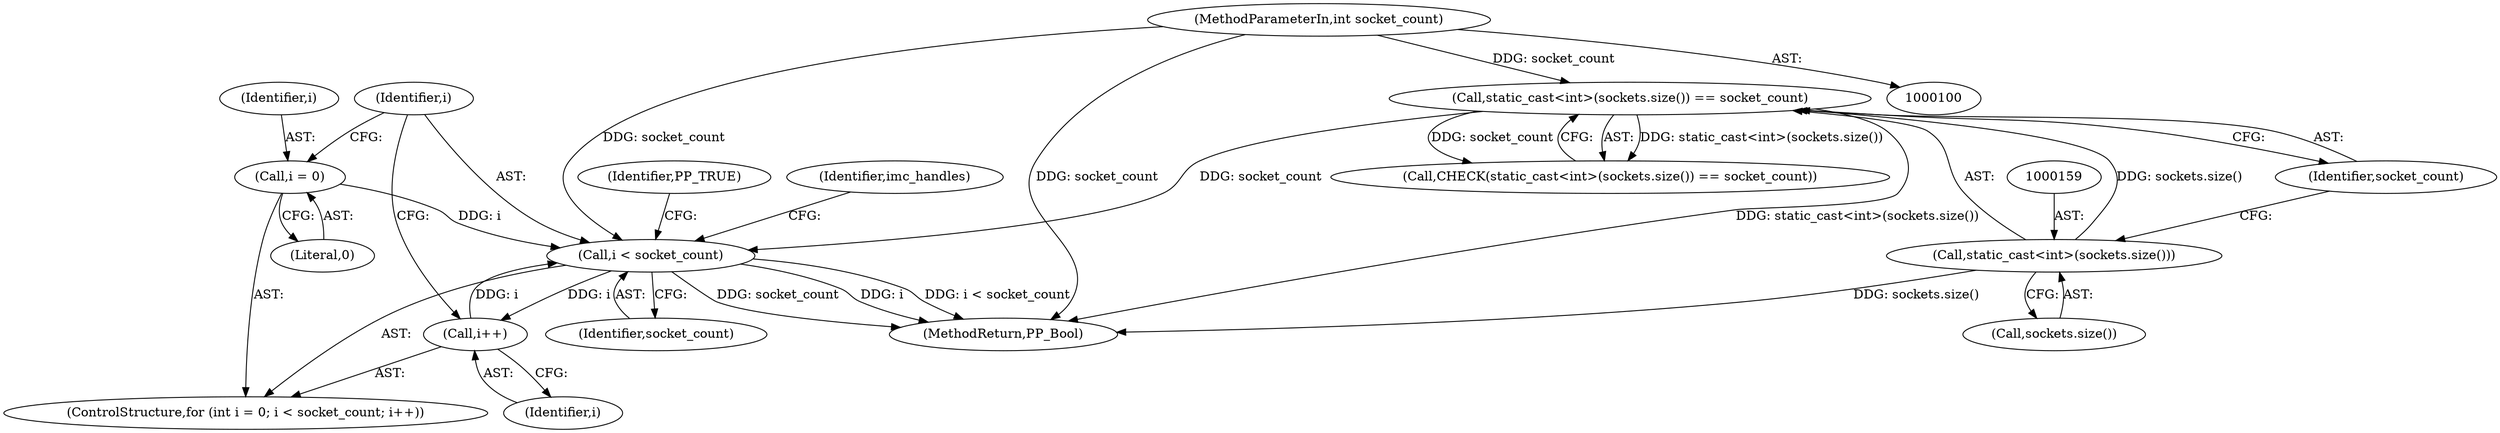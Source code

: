 digraph "0_Chrome_3b0d77670a0613f409110817455d2137576b485a_11@API" {
"1000167" [label="(Call,i < socket_count)"];
"1000170" [label="(Call,i++)"];
"1000167" [label="(Call,i < socket_count)"];
"1000164" [label="(Call,i = 0)"];
"1000157" [label="(Call,static_cast<int>(sockets.size()) == socket_count)"];
"1000158" [label="(Call,static_cast<int>(sockets.size()))"];
"1000103" [label="(MethodParameterIn,int socket_count)"];
"1000161" [label="(Identifier,socket_count)"];
"1000166" [label="(Literal,0)"];
"1000182" [label="(Identifier,PP_TRUE)"];
"1000170" [label="(Call,i++)"];
"1000164" [label="(Call,i = 0)"];
"1000103" [label="(MethodParameterIn,int socket_count)"];
"1000156" [label="(Call,CHECK(static_cast<int>(sockets.size()) == socket_count))"];
"1000158" [label="(Call,static_cast<int>(sockets.size()))"];
"1000160" [label="(Call,sockets.size())"];
"1000162" [label="(ControlStructure,for (int i = 0; i < socket_count; i++))"];
"1000167" [label="(Call,i < socket_count)"];
"1000168" [label="(Identifier,i)"];
"1000171" [label="(Identifier,i)"];
"1000175" [label="(Identifier,imc_handles)"];
"1000157" [label="(Call,static_cast<int>(sockets.size()) == socket_count)"];
"1000183" [label="(MethodReturn,PP_Bool)"];
"1000165" [label="(Identifier,i)"];
"1000169" [label="(Identifier,socket_count)"];
"1000167" -> "1000162"  [label="AST: "];
"1000167" -> "1000169"  [label="CFG: "];
"1000168" -> "1000167"  [label="AST: "];
"1000169" -> "1000167"  [label="AST: "];
"1000175" -> "1000167"  [label="CFG: "];
"1000182" -> "1000167"  [label="CFG: "];
"1000167" -> "1000183"  [label="DDG: socket_count"];
"1000167" -> "1000183"  [label="DDG: i"];
"1000167" -> "1000183"  [label="DDG: i < socket_count"];
"1000170" -> "1000167"  [label="DDG: i"];
"1000164" -> "1000167"  [label="DDG: i"];
"1000157" -> "1000167"  [label="DDG: socket_count"];
"1000103" -> "1000167"  [label="DDG: socket_count"];
"1000167" -> "1000170"  [label="DDG: i"];
"1000170" -> "1000162"  [label="AST: "];
"1000170" -> "1000171"  [label="CFG: "];
"1000171" -> "1000170"  [label="AST: "];
"1000168" -> "1000170"  [label="CFG: "];
"1000164" -> "1000162"  [label="AST: "];
"1000164" -> "1000166"  [label="CFG: "];
"1000165" -> "1000164"  [label="AST: "];
"1000166" -> "1000164"  [label="AST: "];
"1000168" -> "1000164"  [label="CFG: "];
"1000157" -> "1000156"  [label="AST: "];
"1000157" -> "1000161"  [label="CFG: "];
"1000158" -> "1000157"  [label="AST: "];
"1000161" -> "1000157"  [label="AST: "];
"1000156" -> "1000157"  [label="CFG: "];
"1000157" -> "1000183"  [label="DDG: static_cast<int>(sockets.size())"];
"1000157" -> "1000156"  [label="DDG: static_cast<int>(sockets.size())"];
"1000157" -> "1000156"  [label="DDG: socket_count"];
"1000158" -> "1000157"  [label="DDG: sockets.size()"];
"1000103" -> "1000157"  [label="DDG: socket_count"];
"1000158" -> "1000160"  [label="CFG: "];
"1000159" -> "1000158"  [label="AST: "];
"1000160" -> "1000158"  [label="AST: "];
"1000161" -> "1000158"  [label="CFG: "];
"1000158" -> "1000183"  [label="DDG: sockets.size()"];
"1000103" -> "1000100"  [label="AST: "];
"1000103" -> "1000183"  [label="DDG: socket_count"];
}
